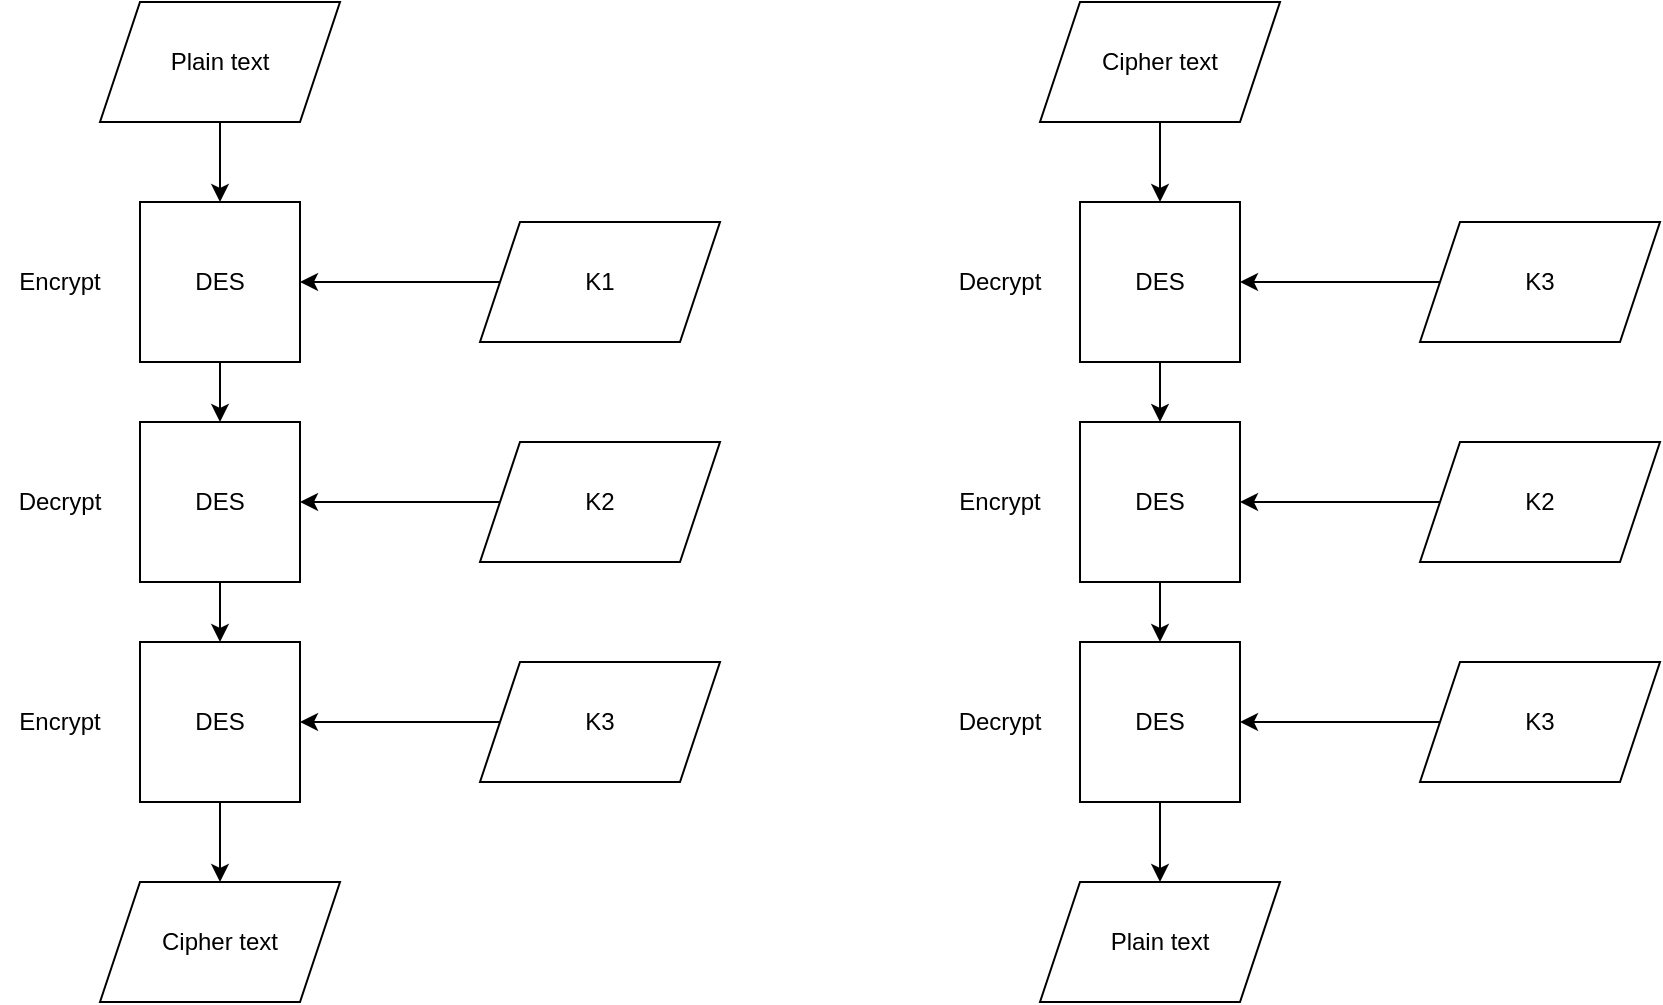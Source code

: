 <mxfile version="23.1.5" type="device">
  <diagram name="Stránka-1" id="29hOjiTd7fJMWh1Epe0W">
    <mxGraphModel dx="1434" dy="759" grid="1" gridSize="10" guides="1" tooltips="1" connect="1" arrows="1" fold="1" page="1" pageScale="1" pageWidth="827" pageHeight="1169" math="0" shadow="0">
      <root>
        <mxCell id="0" />
        <mxCell id="1" parent="0" />
        <mxCell id="w0QznK73PhqnKUKpxhIg-16" value="" style="edgeStyle=orthogonalEdgeStyle;rounded=0;orthogonalLoop=1;jettySize=auto;html=1;" parent="1" source="w0QznK73PhqnKUKpxhIg-1" target="w0QznK73PhqnKUKpxhIg-6" edge="1">
          <mxGeometry relative="1" as="geometry" />
        </mxCell>
        <mxCell id="w0QznK73PhqnKUKpxhIg-1" value="DES" style="whiteSpace=wrap;html=1;aspect=fixed;" parent="1" vertex="1">
          <mxGeometry x="180" y="280" width="80" height="80" as="geometry" />
        </mxCell>
        <mxCell id="w0QznK73PhqnKUKpxhIg-10" style="edgeStyle=orthogonalEdgeStyle;rounded=0;orthogonalLoop=1;jettySize=auto;html=1;exitX=0;exitY=0.5;exitDx=0;exitDy=0;entryX=1;entryY=0.5;entryDx=0;entryDy=0;" parent="1" source="w0QznK73PhqnKUKpxhIg-2" target="w0QznK73PhqnKUKpxhIg-1" edge="1">
          <mxGeometry relative="1" as="geometry" />
        </mxCell>
        <mxCell id="w0QznK73PhqnKUKpxhIg-2" value="K1" style="shape=parallelogram;perimeter=parallelogramPerimeter;whiteSpace=wrap;html=1;fixedSize=1;" parent="1" vertex="1">
          <mxGeometry x="350" y="290" width="120" height="60" as="geometry" />
        </mxCell>
        <mxCell id="w0QznK73PhqnKUKpxhIg-9" style="edgeStyle=orthogonalEdgeStyle;rounded=0;orthogonalLoop=1;jettySize=auto;html=1;exitX=0;exitY=0.5;exitDx=0;exitDy=0;entryX=1;entryY=0.5;entryDx=0;entryDy=0;" parent="1" source="w0QznK73PhqnKUKpxhIg-3" target="w0QznK73PhqnKUKpxhIg-6" edge="1">
          <mxGeometry relative="1" as="geometry" />
        </mxCell>
        <mxCell id="w0QznK73PhqnKUKpxhIg-3" value="K2" style="shape=parallelogram;perimeter=parallelogramPerimeter;whiteSpace=wrap;html=1;fixedSize=1;" parent="1" vertex="1">
          <mxGeometry x="350" y="400" width="120" height="60" as="geometry" />
        </mxCell>
        <mxCell id="w0QznK73PhqnKUKpxhIg-8" style="edgeStyle=orthogonalEdgeStyle;rounded=0;orthogonalLoop=1;jettySize=auto;html=1;exitX=0;exitY=0.5;exitDx=0;exitDy=0;entryX=1;entryY=0.5;entryDx=0;entryDy=0;" parent="1" source="w0QznK73PhqnKUKpxhIg-4" target="w0QznK73PhqnKUKpxhIg-7" edge="1">
          <mxGeometry relative="1" as="geometry" />
        </mxCell>
        <mxCell id="w0QznK73PhqnKUKpxhIg-4" value="K3" style="shape=parallelogram;perimeter=parallelogramPerimeter;whiteSpace=wrap;html=1;fixedSize=1;" parent="1" vertex="1">
          <mxGeometry x="350" y="510" width="120" height="60" as="geometry" />
        </mxCell>
        <mxCell id="w0QznK73PhqnKUKpxhIg-14" value="" style="edgeStyle=orthogonalEdgeStyle;rounded=0;orthogonalLoop=1;jettySize=auto;html=1;" parent="1" source="w0QznK73PhqnKUKpxhIg-6" target="w0QznK73PhqnKUKpxhIg-7" edge="1">
          <mxGeometry relative="1" as="geometry" />
        </mxCell>
        <mxCell id="w0QznK73PhqnKUKpxhIg-6" value="DES" style="whiteSpace=wrap;html=1;aspect=fixed;" parent="1" vertex="1">
          <mxGeometry x="180" y="390" width="80" height="80" as="geometry" />
        </mxCell>
        <mxCell id="w0QznK73PhqnKUKpxhIg-13" value="" style="edgeStyle=orthogonalEdgeStyle;rounded=0;orthogonalLoop=1;jettySize=auto;html=1;" parent="1" source="w0QznK73PhqnKUKpxhIg-7" target="w0QznK73PhqnKUKpxhIg-12" edge="1">
          <mxGeometry relative="1" as="geometry" />
        </mxCell>
        <mxCell id="w0QznK73PhqnKUKpxhIg-7" value="DES" style="whiteSpace=wrap;html=1;aspect=fixed;" parent="1" vertex="1">
          <mxGeometry x="180" y="500" width="80" height="80" as="geometry" />
        </mxCell>
        <mxCell id="w0QznK73PhqnKUKpxhIg-15" value="" style="edgeStyle=orthogonalEdgeStyle;rounded=0;orthogonalLoop=1;jettySize=auto;html=1;" parent="1" source="w0QznK73PhqnKUKpxhIg-11" target="w0QznK73PhqnKUKpxhIg-1" edge="1">
          <mxGeometry relative="1" as="geometry" />
        </mxCell>
        <mxCell id="w0QznK73PhqnKUKpxhIg-11" value="Plain text" style="shape=parallelogram;perimeter=parallelogramPerimeter;whiteSpace=wrap;html=1;fixedSize=1;" parent="1" vertex="1">
          <mxGeometry x="160" y="180" width="120" height="60" as="geometry" />
        </mxCell>
        <mxCell id="w0QznK73PhqnKUKpxhIg-12" value="Cipher text" style="shape=parallelogram;perimeter=parallelogramPerimeter;whiteSpace=wrap;html=1;fixedSize=1;" parent="1" vertex="1">
          <mxGeometry x="160" y="620" width="120" height="60" as="geometry" />
        </mxCell>
        <mxCell id="w0QznK73PhqnKUKpxhIg-17" value="Encrypt" style="text;html=1;strokeColor=none;fillColor=none;align=center;verticalAlign=middle;whiteSpace=wrap;rounded=0;" parent="1" vertex="1">
          <mxGeometry x="110" y="305" width="60" height="30" as="geometry" />
        </mxCell>
        <mxCell id="w0QznK73PhqnKUKpxhIg-18" value="Decrypt" style="text;html=1;strokeColor=none;fillColor=none;align=center;verticalAlign=middle;whiteSpace=wrap;rounded=0;" parent="1" vertex="1">
          <mxGeometry x="110" y="415" width="60" height="30" as="geometry" />
        </mxCell>
        <mxCell id="w0QznK73PhqnKUKpxhIg-19" value="Encrypt" style="text;html=1;strokeColor=none;fillColor=none;align=center;verticalAlign=middle;whiteSpace=wrap;rounded=0;" parent="1" vertex="1">
          <mxGeometry x="110" y="525" width="60" height="30" as="geometry" />
        </mxCell>
        <mxCell id="w0QznK73PhqnKUKpxhIg-20" value="" style="edgeStyle=orthogonalEdgeStyle;rounded=0;orthogonalLoop=1;jettySize=auto;html=1;" parent="1" source="w0QznK73PhqnKUKpxhIg-21" target="w0QznK73PhqnKUKpxhIg-29" edge="1">
          <mxGeometry relative="1" as="geometry" />
        </mxCell>
        <mxCell id="w0QznK73PhqnKUKpxhIg-21" value="DES" style="whiteSpace=wrap;html=1;aspect=fixed;" parent="1" vertex="1">
          <mxGeometry x="650" y="280" width="80" height="80" as="geometry" />
        </mxCell>
        <mxCell id="w0QznK73PhqnKUKpxhIg-22" style="edgeStyle=orthogonalEdgeStyle;rounded=0;orthogonalLoop=1;jettySize=auto;html=1;exitX=0;exitY=0.5;exitDx=0;exitDy=0;entryX=1;entryY=0.5;entryDx=0;entryDy=0;" parent="1" source="w0QznK73PhqnKUKpxhIg-23" target="w0QznK73PhqnKUKpxhIg-21" edge="1">
          <mxGeometry relative="1" as="geometry" />
        </mxCell>
        <mxCell id="w0QznK73PhqnKUKpxhIg-23" value="K3" style="shape=parallelogram;perimeter=parallelogramPerimeter;whiteSpace=wrap;html=1;fixedSize=1;" parent="1" vertex="1">
          <mxGeometry x="820" y="290" width="120" height="60" as="geometry" />
        </mxCell>
        <mxCell id="w0QznK73PhqnKUKpxhIg-24" style="edgeStyle=orthogonalEdgeStyle;rounded=0;orthogonalLoop=1;jettySize=auto;html=1;exitX=0;exitY=0.5;exitDx=0;exitDy=0;entryX=1;entryY=0.5;entryDx=0;entryDy=0;" parent="1" source="w0QznK73PhqnKUKpxhIg-25" target="w0QznK73PhqnKUKpxhIg-29" edge="1">
          <mxGeometry relative="1" as="geometry" />
        </mxCell>
        <mxCell id="w0QznK73PhqnKUKpxhIg-25" value="K2" style="shape=parallelogram;perimeter=parallelogramPerimeter;whiteSpace=wrap;html=1;fixedSize=1;" parent="1" vertex="1">
          <mxGeometry x="820" y="400" width="120" height="60" as="geometry" />
        </mxCell>
        <mxCell id="w0QznK73PhqnKUKpxhIg-26" style="edgeStyle=orthogonalEdgeStyle;rounded=0;orthogonalLoop=1;jettySize=auto;html=1;exitX=0;exitY=0.5;exitDx=0;exitDy=0;entryX=1;entryY=0.5;entryDx=0;entryDy=0;" parent="1" source="w0QznK73PhqnKUKpxhIg-27" target="w0QznK73PhqnKUKpxhIg-31" edge="1">
          <mxGeometry relative="1" as="geometry" />
        </mxCell>
        <mxCell id="w0QznK73PhqnKUKpxhIg-27" value="K3" style="shape=parallelogram;perimeter=parallelogramPerimeter;whiteSpace=wrap;html=1;fixedSize=1;" parent="1" vertex="1">
          <mxGeometry x="820" y="510" width="120" height="60" as="geometry" />
        </mxCell>
        <mxCell id="w0QznK73PhqnKUKpxhIg-28" value="" style="edgeStyle=orthogonalEdgeStyle;rounded=0;orthogonalLoop=1;jettySize=auto;html=1;" parent="1" source="w0QznK73PhqnKUKpxhIg-29" target="w0QznK73PhqnKUKpxhIg-31" edge="1">
          <mxGeometry relative="1" as="geometry" />
        </mxCell>
        <mxCell id="w0QznK73PhqnKUKpxhIg-29" value="DES" style="whiteSpace=wrap;html=1;aspect=fixed;" parent="1" vertex="1">
          <mxGeometry x="650" y="390" width="80" height="80" as="geometry" />
        </mxCell>
        <mxCell id="w0QznK73PhqnKUKpxhIg-30" value="" style="edgeStyle=orthogonalEdgeStyle;rounded=0;orthogonalLoop=1;jettySize=auto;html=1;" parent="1" source="w0QznK73PhqnKUKpxhIg-31" target="w0QznK73PhqnKUKpxhIg-34" edge="1">
          <mxGeometry relative="1" as="geometry" />
        </mxCell>
        <mxCell id="w0QznK73PhqnKUKpxhIg-31" value="DES" style="whiteSpace=wrap;html=1;aspect=fixed;" parent="1" vertex="1">
          <mxGeometry x="650" y="500" width="80" height="80" as="geometry" />
        </mxCell>
        <mxCell id="w0QznK73PhqnKUKpxhIg-32" value="" style="edgeStyle=orthogonalEdgeStyle;rounded=0;orthogonalLoop=1;jettySize=auto;html=1;" parent="1" source="w0QznK73PhqnKUKpxhIg-33" target="w0QznK73PhqnKUKpxhIg-21" edge="1">
          <mxGeometry relative="1" as="geometry" />
        </mxCell>
        <mxCell id="w0QznK73PhqnKUKpxhIg-33" value="Cipher text" style="shape=parallelogram;perimeter=parallelogramPerimeter;whiteSpace=wrap;html=1;fixedSize=1;" parent="1" vertex="1">
          <mxGeometry x="630" y="180" width="120" height="60" as="geometry" />
        </mxCell>
        <mxCell id="w0QznK73PhqnKUKpxhIg-34" value="Plain text" style="shape=parallelogram;perimeter=parallelogramPerimeter;whiteSpace=wrap;html=1;fixedSize=1;" parent="1" vertex="1">
          <mxGeometry x="630" y="620" width="120" height="60" as="geometry" />
        </mxCell>
        <mxCell id="w0QznK73PhqnKUKpxhIg-35" value="Decrypt" style="text;html=1;strokeColor=none;fillColor=none;align=center;verticalAlign=middle;whiteSpace=wrap;rounded=0;" parent="1" vertex="1">
          <mxGeometry x="580" y="305" width="60" height="30" as="geometry" />
        </mxCell>
        <mxCell id="w0QznK73PhqnKUKpxhIg-36" value="Encrypt" style="text;html=1;strokeColor=none;fillColor=none;align=center;verticalAlign=middle;whiteSpace=wrap;rounded=0;" parent="1" vertex="1">
          <mxGeometry x="580" y="415" width="60" height="30" as="geometry" />
        </mxCell>
        <mxCell id="w0QznK73PhqnKUKpxhIg-37" value="Decrypt" style="text;html=1;strokeColor=none;fillColor=none;align=center;verticalAlign=middle;whiteSpace=wrap;rounded=0;" parent="1" vertex="1">
          <mxGeometry x="580" y="525" width="60" height="30" as="geometry" />
        </mxCell>
      </root>
    </mxGraphModel>
  </diagram>
</mxfile>
